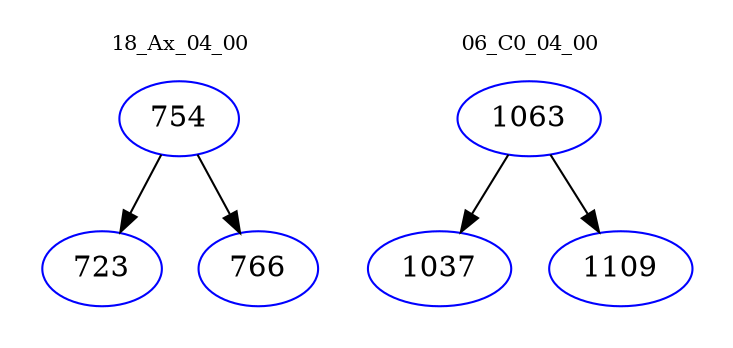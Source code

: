 digraph{
subgraph cluster_0 {
color = white
label = "18_Ax_04_00";
fontsize=10;
T0_754 [label="754", color="blue"]
T0_754 -> T0_723 [color="black"]
T0_723 [label="723", color="blue"]
T0_754 -> T0_766 [color="black"]
T0_766 [label="766", color="blue"]
}
subgraph cluster_1 {
color = white
label = "06_C0_04_00";
fontsize=10;
T1_1063 [label="1063", color="blue"]
T1_1063 -> T1_1037 [color="black"]
T1_1037 [label="1037", color="blue"]
T1_1063 -> T1_1109 [color="black"]
T1_1109 [label="1109", color="blue"]
}
}
